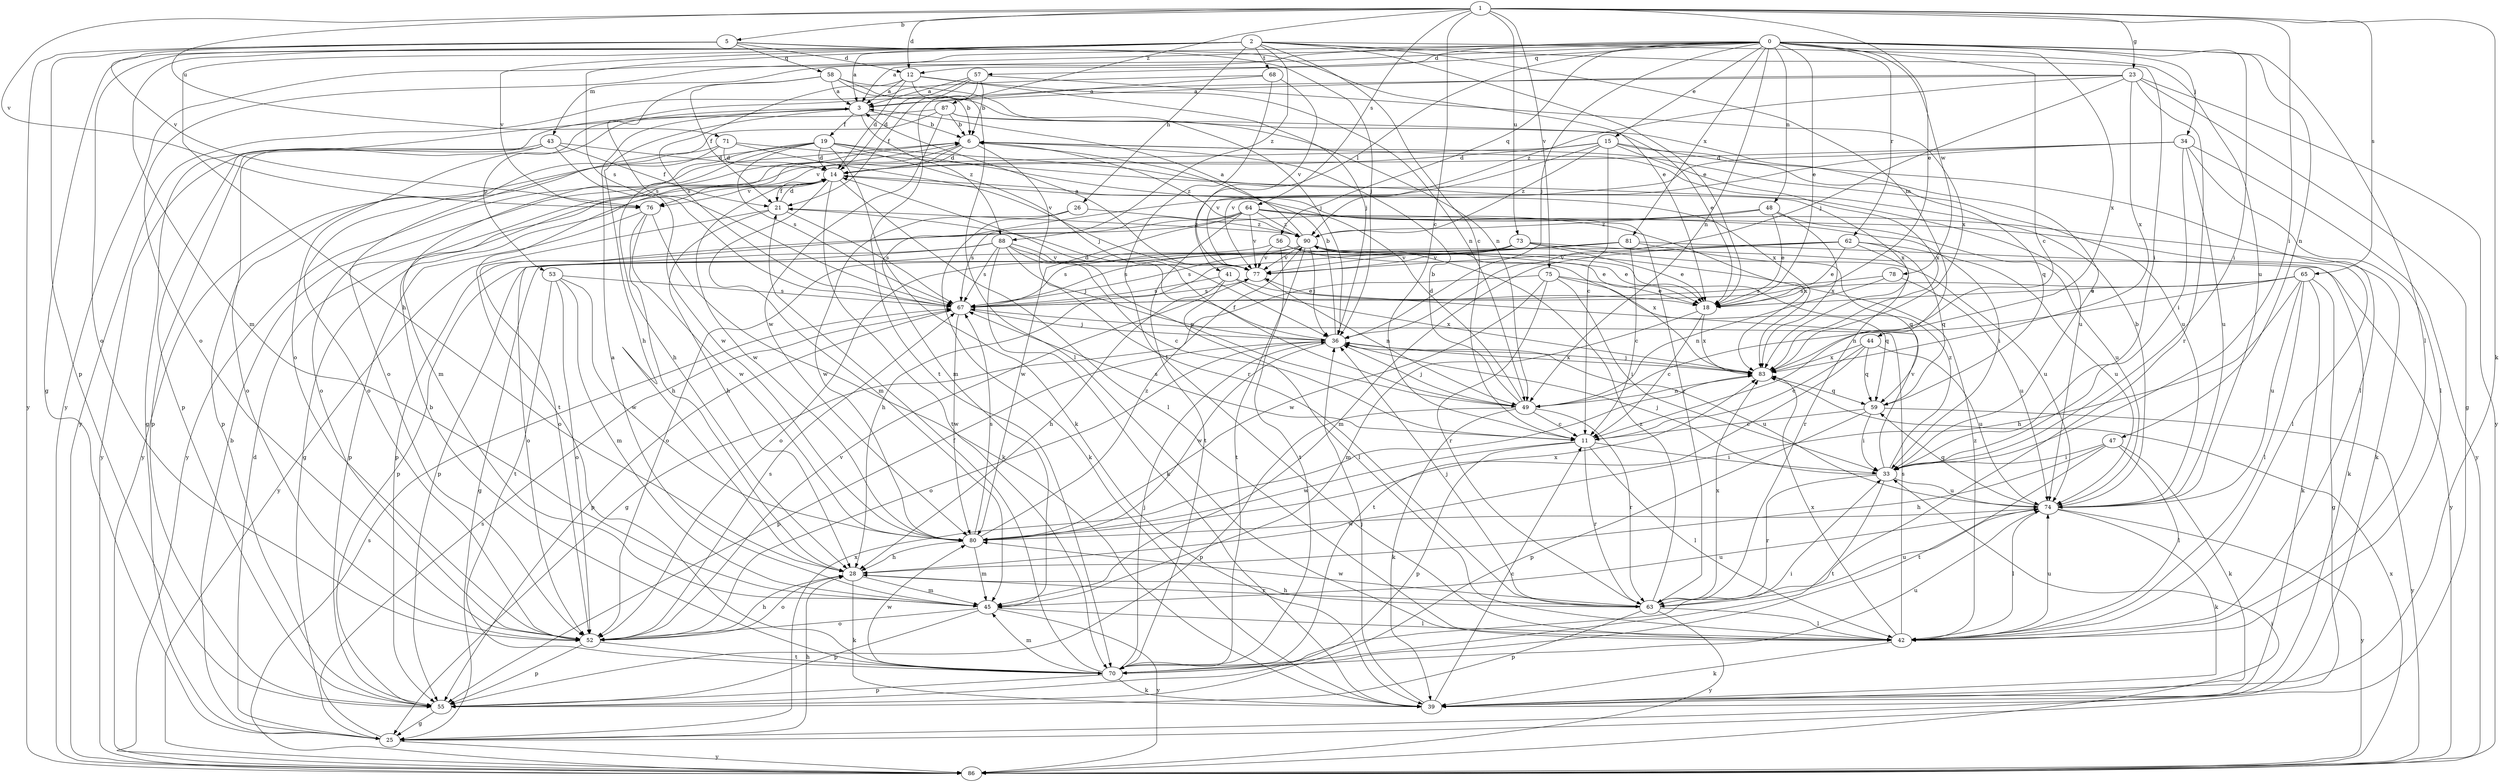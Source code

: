 strict digraph  {
0;
1;
2;
3;
5;
6;
11;
12;
14;
15;
18;
19;
21;
23;
25;
26;
28;
33;
34;
36;
39;
41;
42;
43;
44;
45;
47;
48;
49;
52;
53;
55;
56;
57;
58;
59;
62;
63;
64;
65;
67;
68;
70;
71;
73;
74;
75;
76;
77;
78;
80;
81;
83;
86;
87;
88;
90;
0 -> 3  [label=a];
0 -> 11  [label=c];
0 -> 12  [label=d];
0 -> 15  [label=e];
0 -> 18  [label=e];
0 -> 33  [label=i];
0 -> 34  [label=j];
0 -> 36  [label=j];
0 -> 41  [label=l];
0 -> 42  [label=l];
0 -> 43  [label=m];
0 -> 47  [label=n];
0 -> 48  [label=n];
0 -> 49  [label=n];
0 -> 52  [label=o];
0 -> 56  [label=q];
0 -> 57  [label=q];
0 -> 62  [label=r];
0 -> 78  [label=w];
0 -> 81  [label=x];
0 -> 83  [label=x];
0 -> 86  [label=y];
1 -> 5  [label=b];
1 -> 11  [label=c];
1 -> 12  [label=d];
1 -> 18  [label=e];
1 -> 23  [label=g];
1 -> 33  [label=i];
1 -> 39  [label=k];
1 -> 64  [label=s];
1 -> 65  [label=s];
1 -> 71  [label=u];
1 -> 73  [label=u];
1 -> 75  [label=v];
1 -> 76  [label=v];
1 -> 87  [label=z];
2 -> 3  [label=a];
2 -> 11  [label=c];
2 -> 18  [label=e];
2 -> 25  [label=g];
2 -> 26  [label=h];
2 -> 28  [label=h];
2 -> 33  [label=i];
2 -> 44  [label=m];
2 -> 45  [label=m];
2 -> 52  [label=o];
2 -> 67  [label=s];
2 -> 68  [label=t];
2 -> 74  [label=u];
2 -> 76  [label=v];
2 -> 88  [label=z];
3 -> 6  [label=b];
3 -> 19  [label=f];
3 -> 25  [label=g];
3 -> 28  [label=h];
3 -> 53  [label=p];
3 -> 88  [label=z];
5 -> 12  [label=d];
5 -> 18  [label=e];
5 -> 36  [label=j];
5 -> 55  [label=p];
5 -> 58  [label=q];
5 -> 76  [label=v];
5 -> 86  [label=y];
6 -> 14  [label=d];
6 -> 63  [label=r];
6 -> 70  [label=t];
6 -> 74  [label=u];
6 -> 76  [label=v];
6 -> 86  [label=y];
6 -> 90  [label=z];
11 -> 33  [label=i];
11 -> 42  [label=l];
11 -> 55  [label=p];
11 -> 63  [label=r];
11 -> 67  [label=s];
11 -> 80  [label=w];
12 -> 3  [label=a];
12 -> 14  [label=d];
12 -> 36  [label=j];
12 -> 42  [label=l];
12 -> 49  [label=n];
12 -> 67  [label=s];
14 -> 21  [label=f];
14 -> 25  [label=g];
14 -> 42  [label=l];
14 -> 45  [label=m];
14 -> 63  [label=r];
14 -> 70  [label=t];
14 -> 76  [label=v];
14 -> 80  [label=w];
15 -> 11  [label=c];
15 -> 14  [label=d];
15 -> 42  [label=l];
15 -> 52  [label=o];
15 -> 59  [label=q];
15 -> 77  [label=v];
15 -> 83  [label=x];
15 -> 90  [label=z];
18 -> 11  [label=c];
18 -> 45  [label=m];
18 -> 83  [label=x];
19 -> 14  [label=d];
19 -> 28  [label=h];
19 -> 36  [label=j];
19 -> 39  [label=k];
19 -> 45  [label=m];
19 -> 67  [label=s];
19 -> 74  [label=u];
19 -> 83  [label=x];
19 -> 86  [label=y];
21 -> 14  [label=d];
21 -> 28  [label=h];
21 -> 67  [label=s];
21 -> 86  [label=y];
21 -> 90  [label=z];
23 -> 3  [label=a];
23 -> 25  [label=g];
23 -> 36  [label=j];
23 -> 52  [label=o];
23 -> 63  [label=r];
23 -> 83  [label=x];
23 -> 86  [label=y];
23 -> 90  [label=z];
25 -> 6  [label=b];
25 -> 14  [label=d];
25 -> 28  [label=h];
25 -> 67  [label=s];
25 -> 83  [label=x];
25 -> 86  [label=y];
26 -> 39  [label=k];
26 -> 80  [label=w];
26 -> 90  [label=z];
28 -> 39  [label=k];
28 -> 45  [label=m];
28 -> 52  [label=o];
28 -> 63  [label=r];
33 -> 36  [label=j];
33 -> 63  [label=r];
33 -> 70  [label=t];
33 -> 74  [label=u];
33 -> 77  [label=v];
33 -> 90  [label=z];
34 -> 14  [label=d];
34 -> 33  [label=i];
34 -> 42  [label=l];
34 -> 45  [label=m];
34 -> 74  [label=u];
34 -> 77  [label=v];
34 -> 86  [label=y];
36 -> 6  [label=b];
36 -> 14  [label=d];
36 -> 52  [label=o];
36 -> 55  [label=p];
36 -> 74  [label=u];
36 -> 80  [label=w];
36 -> 83  [label=x];
39 -> 11  [label=c];
39 -> 36  [label=j];
41 -> 18  [label=e];
41 -> 28  [label=h];
41 -> 42  [label=l];
41 -> 67  [label=s];
41 -> 83  [label=x];
42 -> 39  [label=k];
42 -> 67  [label=s];
42 -> 74  [label=u];
42 -> 83  [label=x];
42 -> 90  [label=z];
43 -> 14  [label=d];
43 -> 21  [label=f];
43 -> 52  [label=o];
43 -> 55  [label=p];
43 -> 80  [label=w];
43 -> 86  [label=y];
44 -> 11  [label=c];
44 -> 59  [label=q];
44 -> 70  [label=t];
44 -> 74  [label=u];
44 -> 83  [label=x];
45 -> 3  [label=a];
45 -> 42  [label=l];
45 -> 52  [label=o];
45 -> 55  [label=p];
45 -> 74  [label=u];
45 -> 86  [label=y];
47 -> 28  [label=h];
47 -> 33  [label=i];
47 -> 39  [label=k];
47 -> 42  [label=l];
47 -> 70  [label=t];
48 -> 18  [label=e];
48 -> 55  [label=p];
48 -> 74  [label=u];
48 -> 83  [label=x];
48 -> 90  [label=z];
49 -> 6  [label=b];
49 -> 11  [label=c];
49 -> 14  [label=d];
49 -> 21  [label=f];
49 -> 36  [label=j];
49 -> 39  [label=k];
49 -> 55  [label=p];
49 -> 63  [label=r];
52 -> 28  [label=h];
52 -> 55  [label=p];
52 -> 67  [label=s];
52 -> 70  [label=t];
52 -> 77  [label=v];
53 -> 45  [label=m];
53 -> 52  [label=o];
53 -> 67  [label=s];
53 -> 70  [label=t];
53 -> 80  [label=w];
55 -> 25  [label=g];
56 -> 18  [label=e];
56 -> 55  [label=p];
56 -> 70  [label=t];
56 -> 77  [label=v];
56 -> 83  [label=x];
57 -> 3  [label=a];
57 -> 6  [label=b];
57 -> 14  [label=d];
57 -> 21  [label=f];
57 -> 70  [label=t];
57 -> 83  [label=x];
58 -> 3  [label=a];
58 -> 6  [label=b];
58 -> 21  [label=f];
58 -> 36  [label=j];
58 -> 49  [label=n];
58 -> 67  [label=s];
59 -> 11  [label=c];
59 -> 33  [label=i];
59 -> 55  [label=p];
59 -> 86  [label=y];
62 -> 18  [label=e];
62 -> 45  [label=m];
62 -> 59  [label=q];
62 -> 63  [label=r];
62 -> 67  [label=s];
62 -> 74  [label=u];
62 -> 77  [label=v];
63 -> 28  [label=h];
63 -> 36  [label=j];
63 -> 42  [label=l];
63 -> 55  [label=p];
63 -> 74  [label=u];
63 -> 80  [label=w];
63 -> 83  [label=x];
63 -> 86  [label=y];
63 -> 90  [label=z];
64 -> 33  [label=i];
64 -> 39  [label=k];
64 -> 42  [label=l];
64 -> 52  [label=o];
64 -> 67  [label=s];
64 -> 70  [label=t];
64 -> 77  [label=v];
64 -> 80  [label=w];
64 -> 83  [label=x];
64 -> 90  [label=z];
65 -> 18  [label=e];
65 -> 25  [label=g];
65 -> 28  [label=h];
65 -> 39  [label=k];
65 -> 42  [label=l];
65 -> 49  [label=n];
65 -> 67  [label=s];
65 -> 74  [label=u];
67 -> 36  [label=j];
67 -> 55  [label=p];
67 -> 80  [label=w];
68 -> 3  [label=a];
68 -> 42  [label=l];
68 -> 77  [label=v];
68 -> 86  [label=y];
70 -> 6  [label=b];
70 -> 21  [label=f];
70 -> 33  [label=i];
70 -> 36  [label=j];
70 -> 39  [label=k];
70 -> 45  [label=m];
70 -> 55  [label=p];
70 -> 74  [label=u];
70 -> 80  [label=w];
71 -> 14  [label=d];
71 -> 52  [label=o];
71 -> 55  [label=p];
71 -> 77  [label=v];
71 -> 83  [label=x];
73 -> 18  [label=e];
73 -> 52  [label=o];
73 -> 59  [label=q];
73 -> 67  [label=s];
73 -> 77  [label=v];
73 -> 86  [label=y];
74 -> 6  [label=b];
74 -> 39  [label=k];
74 -> 42  [label=l];
74 -> 59  [label=q];
74 -> 80  [label=w];
74 -> 86  [label=y];
75 -> 18  [label=e];
75 -> 25  [label=g];
75 -> 33  [label=i];
75 -> 59  [label=q];
75 -> 63  [label=r];
75 -> 80  [label=w];
76 -> 28  [label=h];
76 -> 39  [label=k];
76 -> 55  [label=p];
76 -> 80  [label=w];
77 -> 3  [label=a];
77 -> 49  [label=n];
77 -> 67  [label=s];
78 -> 49  [label=n];
78 -> 67  [label=s];
78 -> 74  [label=u];
80 -> 28  [label=h];
80 -> 45  [label=m];
80 -> 67  [label=s];
80 -> 83  [label=x];
80 -> 90  [label=z];
81 -> 11  [label=c];
81 -> 28  [label=h];
81 -> 39  [label=k];
81 -> 52  [label=o];
81 -> 74  [label=u];
81 -> 77  [label=v];
83 -> 36  [label=j];
83 -> 49  [label=n];
83 -> 59  [label=q];
86 -> 33  [label=i];
86 -> 67  [label=s];
86 -> 83  [label=x];
87 -> 6  [label=b];
87 -> 18  [label=e];
87 -> 33  [label=i];
87 -> 52  [label=o];
87 -> 55  [label=p];
87 -> 80  [label=w];
88 -> 11  [label=c];
88 -> 36  [label=j];
88 -> 39  [label=k];
88 -> 49  [label=n];
88 -> 52  [label=o];
88 -> 55  [label=p];
88 -> 67  [label=s];
88 -> 77  [label=v];
90 -> 3  [label=a];
90 -> 18  [label=e];
90 -> 25  [label=g];
90 -> 36  [label=j];
90 -> 67  [label=s];
90 -> 70  [label=t];
90 -> 77  [label=v];
}
